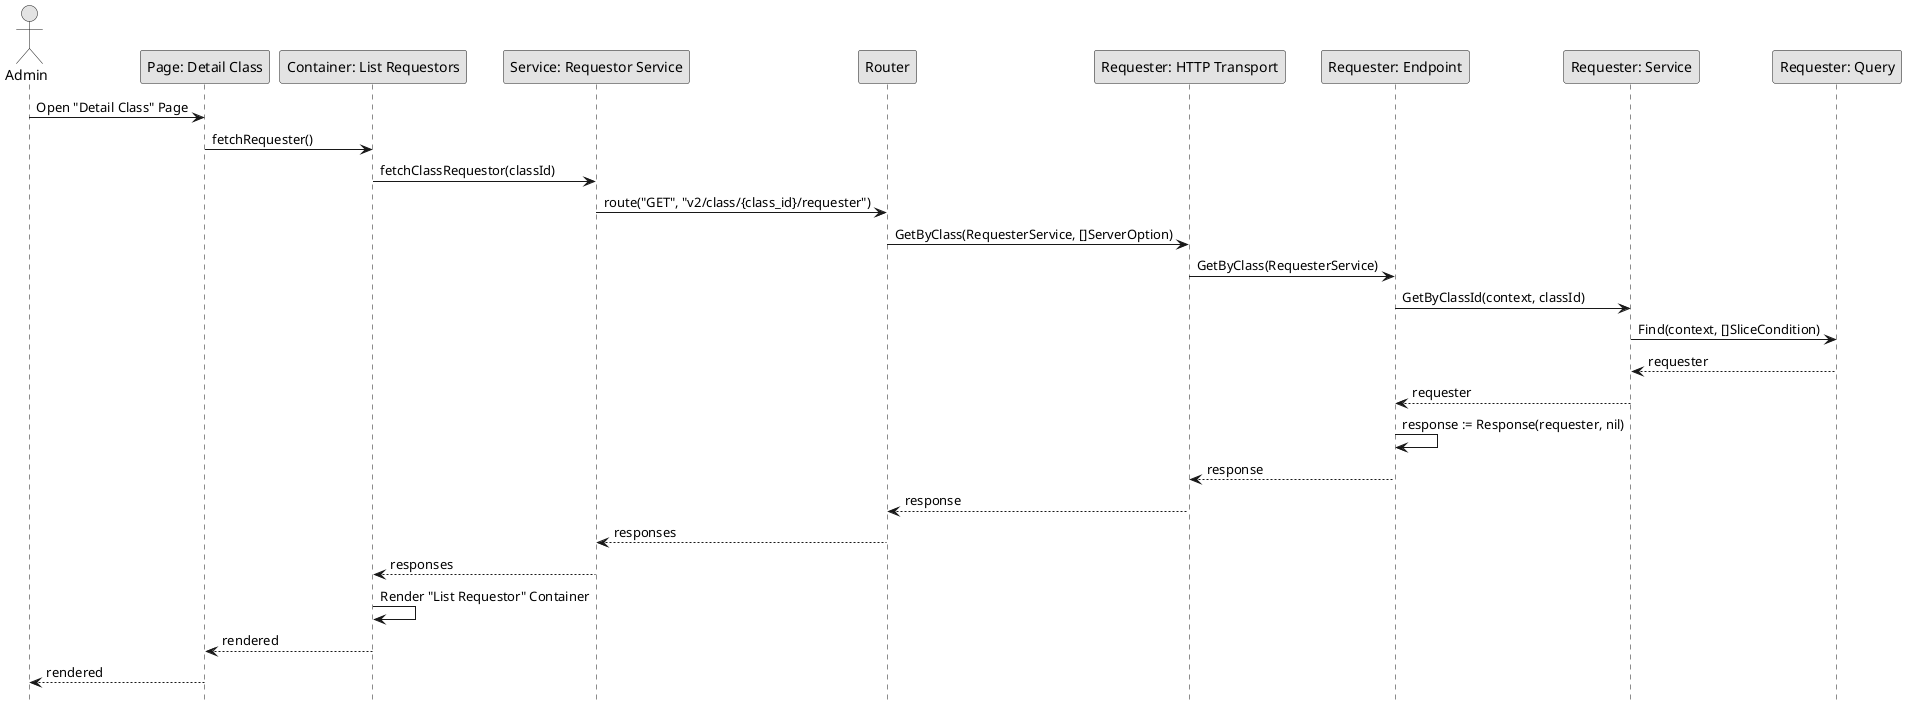 @startuml GetRequester

skinparam Monochrome true
skinparam Shadowing false
hide footbox

actor Admin
participant "Page: Detail Class" as DetailClassPage
participant "Container: List Requestors" as ListRequestorContainer
participant "Service: Requestor Service" as FERequestorService
participant "Router" as Router
participant "Requester: HTTP Transport" as RequestHTTPTransport
participant "Requester: Endpoint" as RequestEndpoint
participant "Requester: Service" as RequestService
participant "Requester: Query" as RequestQuery

Admin->DetailClassPage: Open "Detail Class" Page
DetailClassPage->ListRequestorContainer: fetchRequester()
ListRequestorContainer->FERequestorService: fetchClassRequestor(classId)
FERequestorService->Router: route("GET", "v2/class/{class_id}/requester")
Router->RequestHTTPTransport: GetByClass(RequesterService, []ServerOption)
RequestHTTPTransport->RequestEndpoint: GetByClass(RequesterService)
RequestEndpoint->RequestService: GetByClassId(context, classId)
RequestService->RequestQuery: Find(context, []SliceCondition)
RequestQuery-->RequestService: requester
RequestService-->RequestEndpoint: requester
RequestEndpoint->RequestEndpoint: response := Response(requester, nil)
RequestEndpoint-->RequestHTTPTransport: response
RequestHTTPTransport-->Router: response
Router-->FERequestorService: responses
FERequestorService-->ListRequestorContainer: responses
ListRequestorContainer->ListRequestorContainer: Render "List Requestor" Container
ListRequestorContainer-->DetailClassPage: rendered
DetailClassPage-->Admin: rendered

@enduml